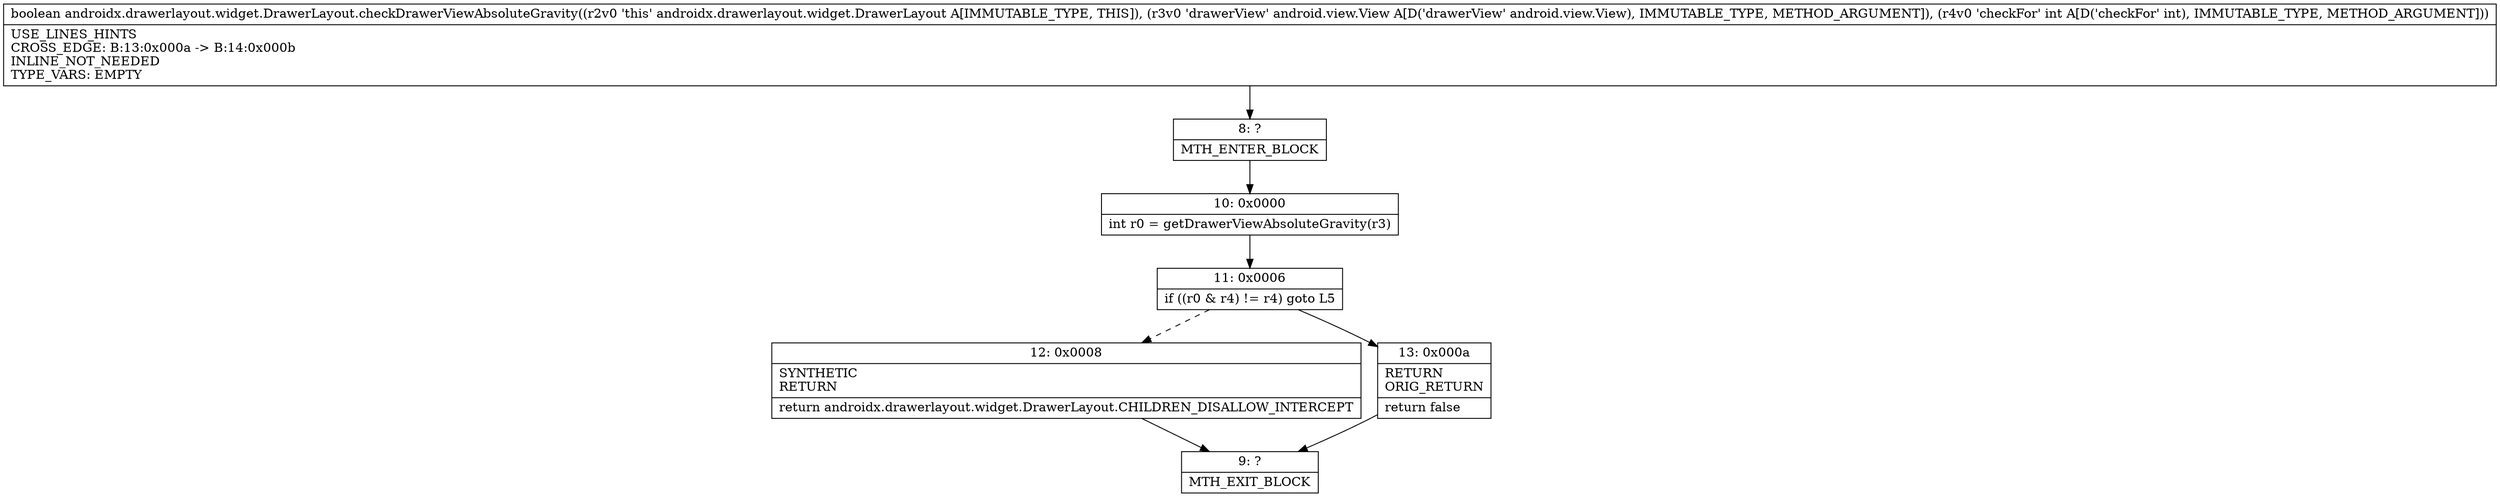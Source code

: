 digraph "CFG forandroidx.drawerlayout.widget.DrawerLayout.checkDrawerViewAbsoluteGravity(Landroid\/view\/View;I)Z" {
Node_8 [shape=record,label="{8\:\ ?|MTH_ENTER_BLOCK\l}"];
Node_10 [shape=record,label="{10\:\ 0x0000|int r0 = getDrawerViewAbsoluteGravity(r3)\l}"];
Node_11 [shape=record,label="{11\:\ 0x0006|if ((r0 & r4) != r4) goto L5\l}"];
Node_12 [shape=record,label="{12\:\ 0x0008|SYNTHETIC\lRETURN\l|return androidx.drawerlayout.widget.DrawerLayout.CHILDREN_DISALLOW_INTERCEPT\l}"];
Node_9 [shape=record,label="{9\:\ ?|MTH_EXIT_BLOCK\l}"];
Node_13 [shape=record,label="{13\:\ 0x000a|RETURN\lORIG_RETURN\l|return false\l}"];
MethodNode[shape=record,label="{boolean androidx.drawerlayout.widget.DrawerLayout.checkDrawerViewAbsoluteGravity((r2v0 'this' androidx.drawerlayout.widget.DrawerLayout A[IMMUTABLE_TYPE, THIS]), (r3v0 'drawerView' android.view.View A[D('drawerView' android.view.View), IMMUTABLE_TYPE, METHOD_ARGUMENT]), (r4v0 'checkFor' int A[D('checkFor' int), IMMUTABLE_TYPE, METHOD_ARGUMENT]))  | USE_LINES_HINTS\lCROSS_EDGE: B:13:0x000a \-\> B:14:0x000b\lINLINE_NOT_NEEDED\lTYPE_VARS: EMPTY\l}"];
MethodNode -> Node_8;Node_8 -> Node_10;
Node_10 -> Node_11;
Node_11 -> Node_12[style=dashed];
Node_11 -> Node_13;
Node_12 -> Node_9;
Node_13 -> Node_9;
}

